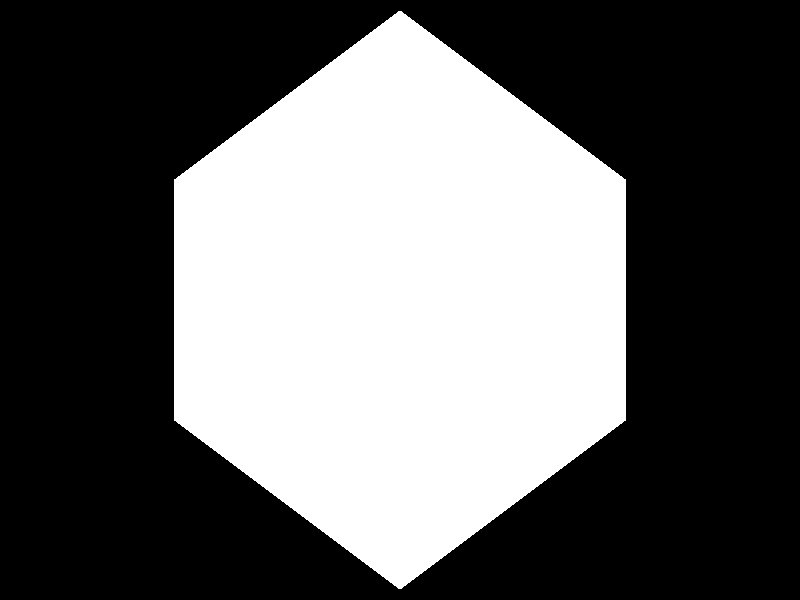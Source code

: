 #include "math.inc"

#declare CameraDistance = 100;

camera{
 orthographic
 location -z*(CameraDistance)
 direction z*(CameraDistance)
 up y*5/2   *sind(45)  //stretch to square top for 45deg rotation
 right x*5/2           //no need to stretch in this direction
 rotate <45,45,0>       //rotate up 45 degrees
}

light_source{
 -100*z
 rgb 1
 rotate <60,30,0>
 parallel
 shadowless
}

box{
 -0.5,0.5
 pigment {rgb 1}
}
